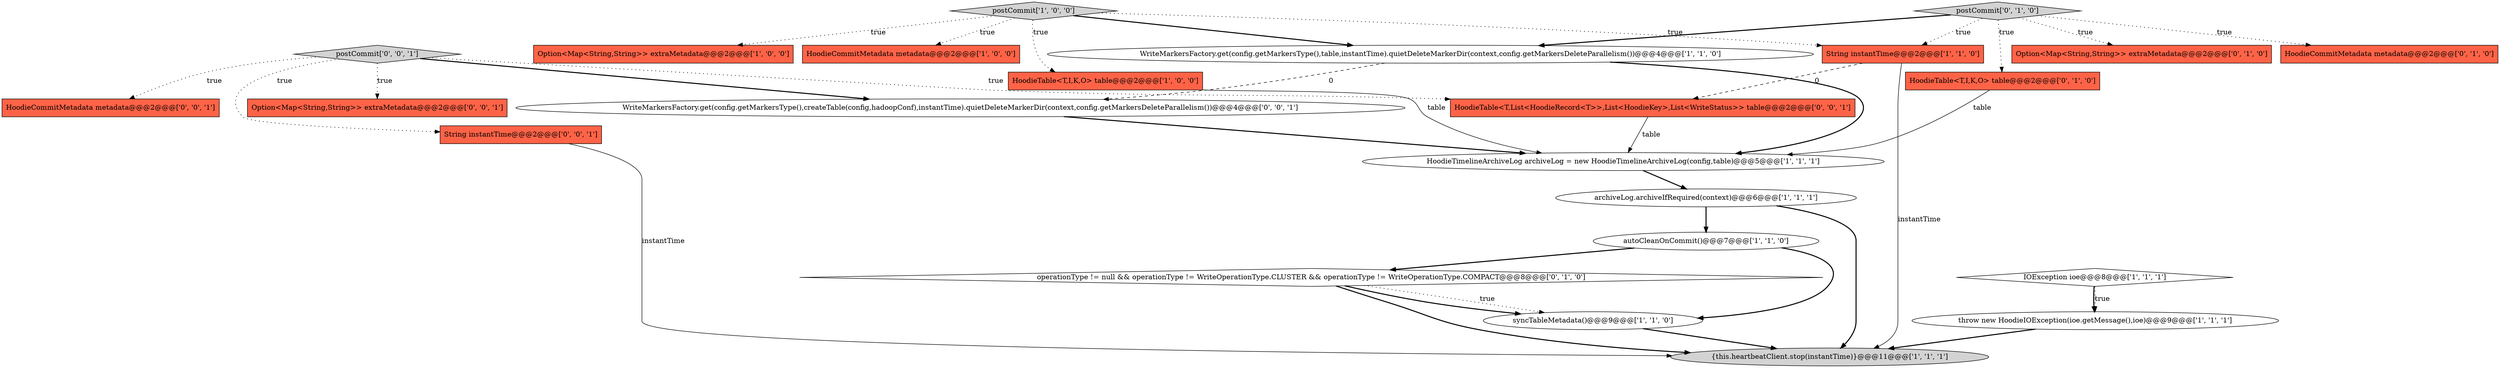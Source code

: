 digraph {
6 [style = filled, label = "autoCleanOnCommit()@@@7@@@['1', '1', '0']", fillcolor = white, shape = ellipse image = "AAA0AAABBB1BBB"];
7 [style = filled, label = "{this.heartbeatClient.stop(instantTime)}@@@11@@@['1', '1', '1']", fillcolor = lightgray, shape = ellipse image = "AAA0AAABBB1BBB"];
21 [style = filled, label = "WriteMarkersFactory.get(config.getMarkersType(),createTable(config,hadoopConf),instantTime).quietDeleteMarkerDir(context,config.getMarkersDeleteParallelism())@@@4@@@['0', '0', '1']", fillcolor = white, shape = ellipse image = "AAA0AAABBB3BBB"];
18 [style = filled, label = "String instantTime@@@2@@@['0', '0', '1']", fillcolor = tomato, shape = box image = "AAA0AAABBB3BBB"];
4 [style = filled, label = "archiveLog.archiveIfRequired(context)@@@6@@@['1', '1', '1']", fillcolor = white, shape = ellipse image = "AAA0AAABBB1BBB"];
9 [style = filled, label = "Option<Map<String,String>> extraMetadata@@@2@@@['1', '0', '0']", fillcolor = tomato, shape = box image = "AAA0AAABBB1BBB"];
23 [style = filled, label = "postCommit['0', '0', '1']", fillcolor = lightgray, shape = diamond image = "AAA0AAABBB3BBB"];
3 [style = filled, label = "syncTableMetadata()@@@9@@@['1', '1', '0']", fillcolor = white, shape = ellipse image = "AAA0AAABBB1BBB"];
2 [style = filled, label = "throw new HoodieIOException(ioe.getMessage(),ioe)@@@9@@@['1', '1', '1']", fillcolor = white, shape = ellipse image = "AAA0AAABBB1BBB"];
0 [style = filled, label = "postCommit['1', '0', '0']", fillcolor = lightgray, shape = diamond image = "AAA0AAABBB1BBB"];
11 [style = filled, label = "String instantTime@@@2@@@['1', '1', '0']", fillcolor = tomato, shape = box image = "AAA0AAABBB1BBB"];
1 [style = filled, label = "HoodieTable<T,I,K,O> table@@@2@@@['1', '0', '0']", fillcolor = tomato, shape = box image = "AAA0AAABBB1BBB"];
14 [style = filled, label = "postCommit['0', '1', '0']", fillcolor = lightgray, shape = diamond image = "AAA0AAABBB2BBB"];
19 [style = filled, label = "Option<Map<String,String>> extraMetadata@@@2@@@['0', '0', '1']", fillcolor = tomato, shape = box image = "AAA0AAABBB3BBB"];
8 [style = filled, label = "HoodieCommitMetadata metadata@@@2@@@['1', '0', '0']", fillcolor = tomato, shape = box image = "AAA0AAABBB1BBB"];
15 [style = filled, label = "Option<Map<String,String>> extraMetadata@@@2@@@['0', '1', '0']", fillcolor = tomato, shape = box image = "AAA0AAABBB2BBB"];
17 [style = filled, label = "HoodieTable<T,I,K,O> table@@@2@@@['0', '1', '0']", fillcolor = tomato, shape = box image = "AAA0AAABBB2BBB"];
16 [style = filled, label = "HoodieCommitMetadata metadata@@@2@@@['0', '1', '0']", fillcolor = tomato, shape = box image = "AAA0AAABBB2BBB"];
22 [style = filled, label = "HoodieTable<T,List<HoodieRecord<T>>,List<HoodieKey>,List<WriteStatus>> table@@@2@@@['0', '0', '1']", fillcolor = tomato, shape = box image = "AAA0AAABBB3BBB"];
20 [style = filled, label = "HoodieCommitMetadata metadata@@@2@@@['0', '0', '1']", fillcolor = tomato, shape = box image = "AAA0AAABBB3BBB"];
13 [style = filled, label = "operationType != null && operationType != WriteOperationType.CLUSTER && operationType != WriteOperationType.COMPACT@@@8@@@['0', '1', '0']", fillcolor = white, shape = diamond image = "AAA1AAABBB2BBB"];
5 [style = filled, label = "WriteMarkersFactory.get(config.getMarkersType(),table,instantTime).quietDeleteMarkerDir(context,config.getMarkersDeleteParallelism())@@@4@@@['1', '1', '0']", fillcolor = white, shape = ellipse image = "AAA0AAABBB1BBB"];
12 [style = filled, label = "HoodieTimelineArchiveLog archiveLog = new HoodieTimelineArchiveLog(config,table)@@@5@@@['1', '1', '1']", fillcolor = white, shape = ellipse image = "AAA0AAABBB1BBB"];
10 [style = filled, label = "IOException ioe@@@8@@@['1', '1', '1']", fillcolor = white, shape = diamond image = "AAA0AAABBB1BBB"];
14->5 [style = bold, label=""];
10->2 [style = dotted, label="true"];
4->6 [style = bold, label=""];
0->1 [style = dotted, label="true"];
13->7 [style = bold, label=""];
4->7 [style = bold, label=""];
10->2 [style = bold, label=""];
2->7 [style = bold, label=""];
0->8 [style = dotted, label="true"];
23->20 [style = dotted, label="true"];
23->19 [style = dotted, label="true"];
12->4 [style = bold, label=""];
14->16 [style = dotted, label="true"];
6->13 [style = bold, label=""];
11->7 [style = solid, label="instantTime"];
3->7 [style = bold, label=""];
21->12 [style = bold, label=""];
11->22 [style = dashed, label="0"];
23->21 [style = bold, label=""];
23->22 [style = dotted, label="true"];
0->9 [style = dotted, label="true"];
22->12 [style = solid, label="table"];
14->15 [style = dotted, label="true"];
23->18 [style = dotted, label="true"];
6->3 [style = bold, label=""];
0->11 [style = dotted, label="true"];
13->3 [style = dotted, label="true"];
5->21 [style = dashed, label="0"];
13->3 [style = bold, label=""];
1->12 [style = solid, label="table"];
5->12 [style = bold, label=""];
14->11 [style = dotted, label="true"];
0->5 [style = bold, label=""];
18->7 [style = solid, label="instantTime"];
17->12 [style = solid, label="table"];
14->17 [style = dotted, label="true"];
}
